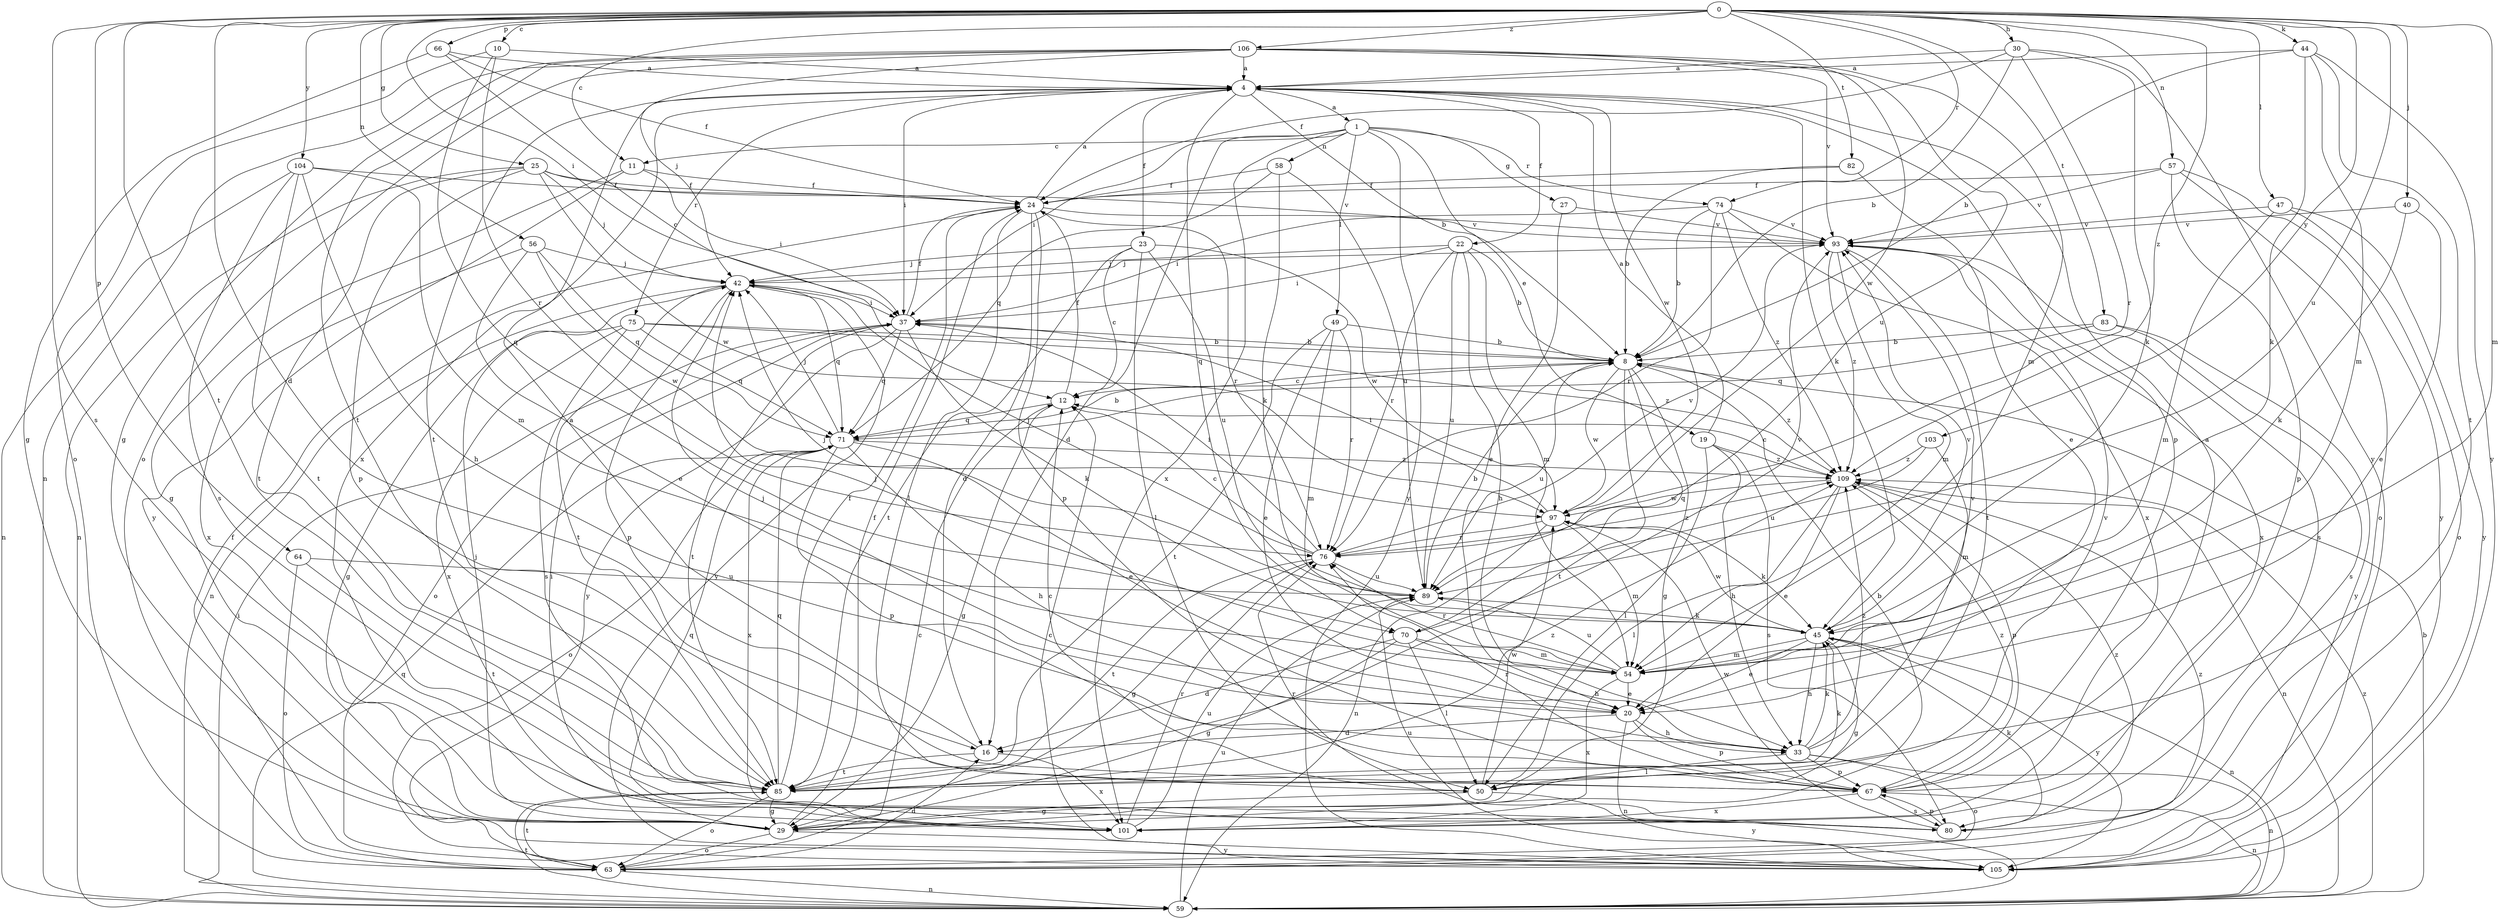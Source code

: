 strict digraph  {
0;
1;
4;
8;
10;
11;
12;
16;
19;
20;
22;
23;
24;
25;
27;
29;
30;
33;
37;
40;
42;
44;
45;
47;
49;
50;
54;
56;
57;
58;
59;
63;
64;
66;
67;
70;
71;
74;
75;
76;
80;
82;
83;
85;
89;
93;
97;
101;
103;
104;
105;
106;
109;
0 -> 10  [label=c];
0 -> 11  [label=c];
0 -> 16  [label=d];
0 -> 25  [label=g];
0 -> 30  [label=h];
0 -> 37  [label=i];
0 -> 40  [label=j];
0 -> 44  [label=k];
0 -> 47  [label=l];
0 -> 54  [label=m];
0 -> 56  [label=n];
0 -> 57  [label=n];
0 -> 64  [label=p];
0 -> 66  [label=p];
0 -> 74  [label=r];
0 -> 80  [label=s];
0 -> 82  [label=t];
0 -> 83  [label=t];
0 -> 85  [label=t];
0 -> 89  [label=u];
0 -> 103  [label=y];
0 -> 104  [label=y];
0 -> 106  [label=z];
0 -> 109  [label=z];
1 -> 11  [label=c];
1 -> 16  [label=d];
1 -> 19  [label=e];
1 -> 27  [label=g];
1 -> 37  [label=i];
1 -> 49  [label=l];
1 -> 58  [label=n];
1 -> 74  [label=r];
1 -> 101  [label=x];
1 -> 105  [label=y];
4 -> 1  [label=a];
4 -> 8  [label=b];
4 -> 22  [label=f];
4 -> 23  [label=f];
4 -> 37  [label=i];
4 -> 45  [label=k];
4 -> 67  [label=p];
4 -> 70  [label=q];
4 -> 75  [label=r];
4 -> 85  [label=t];
4 -> 97  [label=w];
4 -> 101  [label=x];
8 -> 12  [label=c];
8 -> 29  [label=g];
8 -> 70  [label=q];
8 -> 85  [label=t];
8 -> 89  [label=u];
8 -> 97  [label=w];
8 -> 109  [label=z];
10 -> 4  [label=a];
10 -> 63  [label=o];
10 -> 70  [label=q];
10 -> 76  [label=r];
11 -> 24  [label=f];
11 -> 29  [label=g];
11 -> 37  [label=i];
11 -> 105  [label=y];
12 -> 24  [label=f];
12 -> 29  [label=g];
12 -> 71  [label=q];
16 -> 4  [label=a];
16 -> 85  [label=t];
16 -> 101  [label=x];
19 -> 4  [label=a];
19 -> 33  [label=h];
19 -> 50  [label=l];
19 -> 80  [label=s];
19 -> 109  [label=z];
20 -> 16  [label=d];
20 -> 33  [label=h];
20 -> 42  [label=j];
20 -> 59  [label=n];
20 -> 67  [label=p];
22 -> 8  [label=b];
22 -> 33  [label=h];
22 -> 37  [label=i];
22 -> 42  [label=j];
22 -> 54  [label=m];
22 -> 76  [label=r];
22 -> 89  [label=u];
23 -> 12  [label=c];
23 -> 42  [label=j];
23 -> 50  [label=l];
23 -> 85  [label=t];
23 -> 89  [label=u];
23 -> 97  [label=w];
24 -> 4  [label=a];
24 -> 16  [label=d];
24 -> 50  [label=l];
24 -> 67  [label=p];
24 -> 76  [label=r];
24 -> 93  [label=v];
25 -> 24  [label=f];
25 -> 42  [label=j];
25 -> 59  [label=n];
25 -> 67  [label=p];
25 -> 85  [label=t];
25 -> 93  [label=v];
25 -> 97  [label=w];
27 -> 20  [label=e];
27 -> 93  [label=v];
29 -> 8  [label=b];
29 -> 24  [label=f];
29 -> 37  [label=i];
29 -> 42  [label=j];
29 -> 63  [label=o];
29 -> 105  [label=y];
30 -> 4  [label=a];
30 -> 8  [label=b];
30 -> 24  [label=f];
30 -> 45  [label=k];
30 -> 76  [label=r];
30 -> 105  [label=y];
33 -> 45  [label=k];
33 -> 50  [label=l];
33 -> 59  [label=n];
33 -> 63  [label=o];
33 -> 67  [label=p];
33 -> 93  [label=v];
33 -> 109  [label=z];
37 -> 8  [label=b];
37 -> 24  [label=f];
37 -> 45  [label=k];
37 -> 63  [label=o];
37 -> 71  [label=q];
37 -> 85  [label=t];
37 -> 105  [label=y];
40 -> 20  [label=e];
40 -> 45  [label=k];
40 -> 93  [label=v];
42 -> 37  [label=i];
42 -> 59  [label=n];
42 -> 67  [label=p];
42 -> 71  [label=q];
42 -> 85  [label=t];
42 -> 105  [label=y];
44 -> 4  [label=a];
44 -> 8  [label=b];
44 -> 45  [label=k];
44 -> 54  [label=m];
44 -> 85  [label=t];
44 -> 105  [label=y];
45 -> 20  [label=e];
45 -> 29  [label=g];
45 -> 33  [label=h];
45 -> 54  [label=m];
45 -> 59  [label=n];
45 -> 93  [label=v];
45 -> 97  [label=w];
45 -> 105  [label=y];
47 -> 54  [label=m];
47 -> 63  [label=o];
47 -> 93  [label=v];
47 -> 105  [label=y];
49 -> 8  [label=b];
49 -> 20  [label=e];
49 -> 54  [label=m];
49 -> 76  [label=r];
49 -> 85  [label=t];
50 -> 12  [label=c];
50 -> 29  [label=g];
50 -> 93  [label=v];
50 -> 97  [label=w];
50 -> 105  [label=y];
54 -> 20  [label=e];
54 -> 42  [label=j];
54 -> 76  [label=r];
54 -> 89  [label=u];
54 -> 101  [label=x];
56 -> 20  [label=e];
56 -> 42  [label=j];
56 -> 71  [label=q];
56 -> 97  [label=w];
56 -> 101  [label=x];
57 -> 24  [label=f];
57 -> 63  [label=o];
57 -> 67  [label=p];
57 -> 93  [label=v];
57 -> 105  [label=y];
58 -> 24  [label=f];
58 -> 45  [label=k];
58 -> 71  [label=q];
58 -> 89  [label=u];
59 -> 8  [label=b];
59 -> 37  [label=i];
59 -> 71  [label=q];
59 -> 85  [label=t];
59 -> 89  [label=u];
59 -> 109  [label=z];
63 -> 12  [label=c];
63 -> 16  [label=d];
63 -> 24  [label=f];
63 -> 59  [label=n];
63 -> 85  [label=t];
63 -> 109  [label=z];
64 -> 63  [label=o];
64 -> 85  [label=t];
64 -> 89  [label=u];
66 -> 4  [label=a];
66 -> 12  [label=c];
66 -> 24  [label=f];
66 -> 29  [label=g];
67 -> 4  [label=a];
67 -> 59  [label=n];
67 -> 76  [label=r];
67 -> 80  [label=s];
67 -> 101  [label=x];
67 -> 109  [label=z];
70 -> 16  [label=d];
70 -> 29  [label=g];
70 -> 33  [label=h];
70 -> 50  [label=l];
70 -> 54  [label=m];
70 -> 93  [label=v];
71 -> 8  [label=b];
71 -> 20  [label=e];
71 -> 33  [label=h];
71 -> 42  [label=j];
71 -> 63  [label=o];
71 -> 67  [label=p];
71 -> 101  [label=x];
71 -> 109  [label=z];
74 -> 8  [label=b];
74 -> 37  [label=i];
74 -> 76  [label=r];
74 -> 93  [label=v];
74 -> 101  [label=x];
74 -> 109  [label=z];
75 -> 8  [label=b];
75 -> 29  [label=g];
75 -> 71  [label=q];
75 -> 80  [label=s];
75 -> 101  [label=x];
75 -> 109  [label=z];
76 -> 12  [label=c];
76 -> 29  [label=g];
76 -> 37  [label=i];
76 -> 42  [label=j];
76 -> 85  [label=t];
76 -> 89  [label=u];
76 -> 93  [label=v];
76 -> 109  [label=z];
80 -> 45  [label=k];
80 -> 67  [label=p];
80 -> 76  [label=r];
80 -> 97  [label=w];
80 -> 109  [label=z];
82 -> 8  [label=b];
82 -> 20  [label=e];
82 -> 24  [label=f];
83 -> 8  [label=b];
83 -> 71  [label=q];
83 -> 80  [label=s];
83 -> 105  [label=y];
85 -> 24  [label=f];
85 -> 29  [label=g];
85 -> 45  [label=k];
85 -> 63  [label=o];
85 -> 71  [label=q];
85 -> 109  [label=z];
89 -> 8  [label=b];
89 -> 42  [label=j];
89 -> 45  [label=k];
93 -> 42  [label=j];
93 -> 54  [label=m];
93 -> 80  [label=s];
93 -> 85  [label=t];
93 -> 101  [label=x];
93 -> 109  [label=z];
97 -> 37  [label=i];
97 -> 45  [label=k];
97 -> 54  [label=m];
97 -> 59  [label=n];
97 -> 76  [label=r];
101 -> 71  [label=q];
101 -> 76  [label=r];
101 -> 89  [label=u];
103 -> 54  [label=m];
103 -> 89  [label=u];
103 -> 109  [label=z];
104 -> 24  [label=f];
104 -> 33  [label=h];
104 -> 54  [label=m];
104 -> 59  [label=n];
104 -> 80  [label=s];
104 -> 85  [label=t];
105 -> 12  [label=c];
105 -> 89  [label=u];
106 -> 4  [label=a];
106 -> 29  [label=g];
106 -> 42  [label=j];
106 -> 54  [label=m];
106 -> 59  [label=n];
106 -> 63  [label=o];
106 -> 85  [label=t];
106 -> 89  [label=u];
106 -> 93  [label=v];
106 -> 97  [label=w];
109 -> 12  [label=c];
109 -> 20  [label=e];
109 -> 50  [label=l];
109 -> 59  [label=n];
109 -> 67  [label=p];
109 -> 97  [label=w];
}
